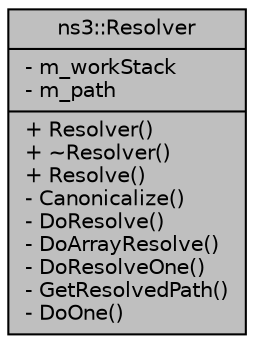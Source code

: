 digraph "ns3::Resolver"
{
  edge [fontname="Helvetica",fontsize="10",labelfontname="Helvetica",labelfontsize="10"];
  node [fontname="Helvetica",fontsize="10",shape=record];
  Node1 [label="{ns3::Resolver\n|- m_workStack\l- m_path\l|+ Resolver()\l+ ~Resolver()\l+ Resolve()\l- Canonicalize()\l- DoResolve()\l- DoArrayResolve()\l- DoResolveOne()\l- GetResolvedPath()\l- DoOne()\l}",height=0.2,width=0.4,color="black", fillcolor="grey75", style="filled", fontcolor="black"];
}
